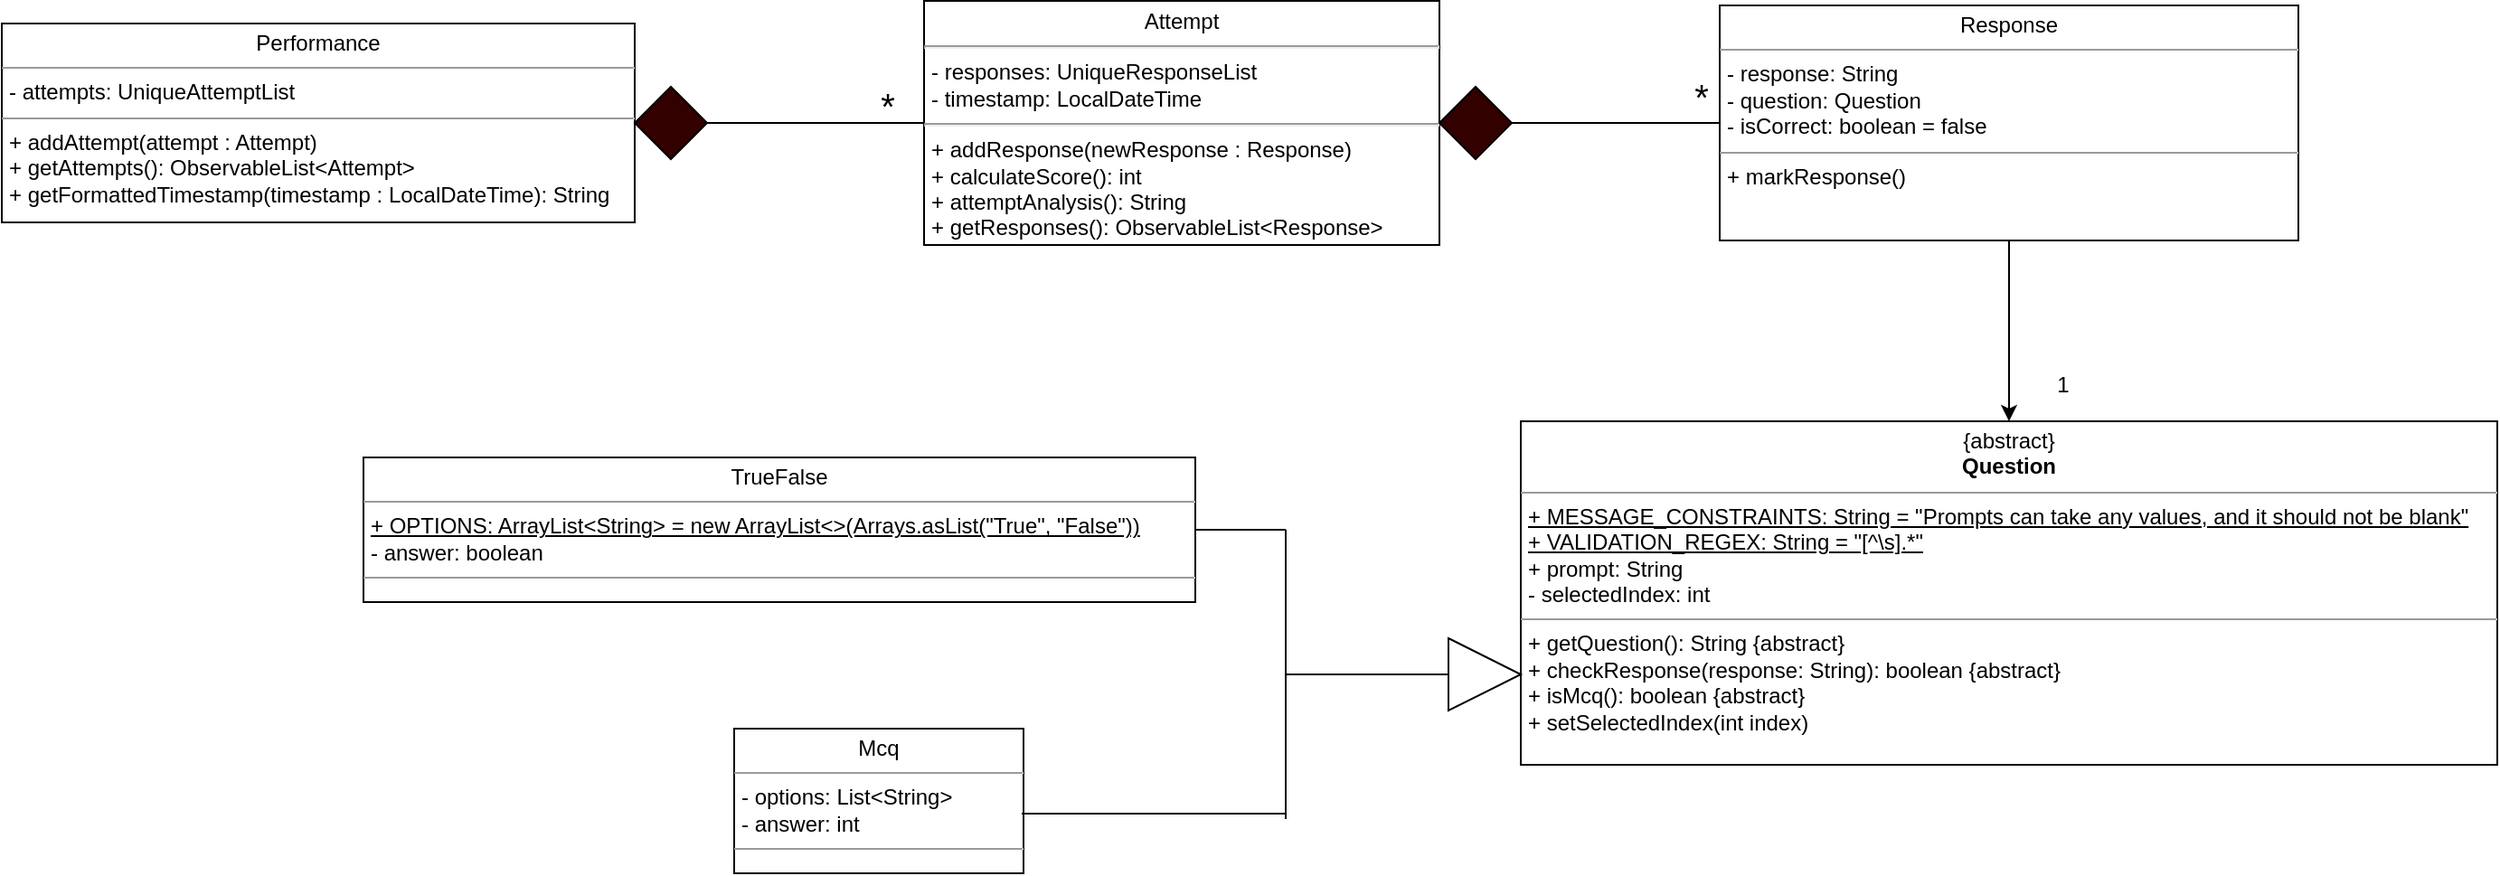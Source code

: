 <mxfile version="13.9.2" type="google"><diagram name="Page-1" id="c4acf3e9-155e-7222-9cf6-157b1a14988f"><mxGraphModel dx="1963" dy="1706" grid="1" gridSize="10" guides="1" tooltips="1" connect="1" arrows="1" fold="1" page="1" pageScale="1" pageWidth="850" pageHeight="1100" background="#ffffff" math="0" shadow="0"><root><mxCell id="0"/><mxCell id="1" parent="0"/><mxCell id="5d2195bd80daf111-18" value="&lt;p style=&quot;margin: 0px ; margin-top: 4px ; text-align: center&quot;&gt;Performance&lt;/p&gt;&lt;hr size=&quot;1&quot;&gt;&lt;p style=&quot;margin: 0px ; margin-left: 4px&quot;&gt;- attempts: UniqueAttemptList&lt;br&gt;&lt;/p&gt;&lt;hr size=&quot;1&quot;&gt;&lt;p style=&quot;margin: 0px ; margin-left: 4px&quot;&gt;+ addAttempt(attempt : Attempt)&lt;br&gt;+ getAttempts(): ObservableList&amp;lt;Attempt&amp;gt;&lt;/p&gt;&lt;p style=&quot;margin: 0px ; margin-left: 4px&quot;&gt;+ getFormattedTimestamp(timestamp : LocalDateTime): String&amp;nbsp;&lt;/p&gt;" style="verticalAlign=top;align=left;overflow=fill;fontSize=12;fontFamily=Helvetica;html=1;rounded=0;shadow=0;comic=0;labelBackgroundColor=none;strokeWidth=1" parent="1" vertex="1"><mxGeometry x="-60" y="-570" width="350" height="110" as="geometry"/></mxCell><mxCell id="rQSsygDJTWPHqSbM8r_8-1" value="&lt;p style=&quot;margin: 4px 0px 0px ; text-align: center ; font-size: 12px&quot;&gt;Attempt&lt;/p&gt;&lt;hr style=&quot;font-size: 12px&quot;&gt;&lt;p style=&quot;margin: 0px 0px 0px 4px ; font-size: 12px&quot;&gt;- responses: UniqueResponseList&lt;br style=&quot;font-size: 12px&quot;&gt;&lt;/p&gt;&lt;p style=&quot;margin: 0px 0px 0px 4px ; font-size: 12px&quot;&gt;- timestamp: LocalDateTime&lt;/p&gt;&lt;hr style=&quot;font-size: 12px&quot;&gt;&lt;p style=&quot;margin: 0px 0px 0px 4px ; font-size: 12px&quot;&gt;+ addResponse(newResponse : Response)&lt;br style=&quot;font-size: 12px&quot;&gt;+ calculateScore(): int&lt;/p&gt;&lt;p style=&quot;margin: 0px 0px 0px 4px ; font-size: 12px&quot;&gt;+ attemptAnalysis(): String&lt;/p&gt;&lt;p style=&quot;margin: 0px 0px 0px 4px ; font-size: 12px&quot;&gt;+ getResponses(): ObservableList&amp;lt;Response&amp;gt;&lt;/p&gt;" style="verticalAlign=top;align=left;overflow=fill;fontSize=12;fontFamily=Helvetica;html=1;rounded=0;shadow=0;comic=0;labelBackgroundColor=none;strokeWidth=1" vertex="1" parent="1"><mxGeometry x="450" y="-582.5" width="285" height="135" as="geometry"/></mxCell><mxCell id="rQSsygDJTWPHqSbM8r_8-16" style="edgeStyle=orthogonalEdgeStyle;rounded=0;orthogonalLoop=1;jettySize=auto;html=1;exitX=0.5;exitY=1;exitDx=0;exitDy=0;entryX=0.5;entryY=0;entryDx=0;entryDy=0;" edge="1" parent="1" source="rQSsygDJTWPHqSbM8r_8-2" target="rQSsygDJTWPHqSbM8r_8-3"><mxGeometry relative="1" as="geometry"/></mxCell><mxCell id="rQSsygDJTWPHqSbM8r_8-2" value="&lt;p style=&quot;margin: 0px ; margin-top: 4px ; text-align: center&quot;&gt;Response&lt;/p&gt;&lt;hr size=&quot;1&quot;&gt;&lt;p style=&quot;margin: 0px ; margin-left: 4px&quot;&gt;- response: String&lt;br&gt;&lt;/p&gt;&lt;p style=&quot;margin: 0px ; margin-left: 4px&quot;&gt;- question: Question&lt;/p&gt;&lt;p style=&quot;margin: 0px ; margin-left: 4px&quot;&gt;- isCorrect: boolean = false&lt;/p&gt;&lt;hr size=&quot;1&quot;&gt;&lt;p style=&quot;margin: 0px ; margin-left: 4px&quot;&gt;+ markResponse()&lt;/p&gt;" style="verticalAlign=top;align=left;overflow=fill;fontSize=12;fontFamily=Helvetica;html=1;rounded=0;shadow=0;comic=0;labelBackgroundColor=none;strokeWidth=1" vertex="1" parent="1"><mxGeometry x="890" y="-580" width="320" height="130" as="geometry"/></mxCell><mxCell id="rQSsygDJTWPHqSbM8r_8-3" value="&lt;p style=&quot;margin: 0px ; margin-top: 4px ; text-align: center&quot;&gt;{abstract}&lt;br&gt;&lt;b&gt;Question&lt;/b&gt;&lt;/p&gt;&lt;hr size=&quot;1&quot;&gt;&lt;p style=&quot;margin: 0px ; margin-left: 4px&quot;&gt;&lt;u&gt;+ MESSAGE_CONSTRAINTS: String = &quot;Prompts can take any values, and it should not be blank&quot;&lt;br&gt;+ VALIDATION_REGEX: String =&amp;nbsp;&quot;[^\\s].*&quot;&lt;/u&gt;&lt;/p&gt;&lt;p style=&quot;margin: 0px ; margin-left: 4px&quot;&gt;+ prompt: String&lt;/p&gt;&lt;p style=&quot;margin: 0px ; margin-left: 4px&quot;&gt;- selectedIndex: int&lt;/p&gt;&lt;hr size=&quot;1&quot;&gt;&lt;p style=&quot;margin: 0px ; margin-left: 4px&quot;&gt;&lt;span&gt;+ getQuestion(): String {abstract}&lt;/span&gt;&lt;/p&gt;&lt;p style=&quot;margin: 0px ; margin-left: 4px&quot;&gt;&lt;span&gt;+&amp;nbsp;checkResponse(response: String): boolean {abstract}&lt;/span&gt;&lt;br&gt;&lt;/p&gt;&lt;p style=&quot;margin: 0px ; margin-left: 4px&quot;&gt;+ isMcq(): boolean {abstract}&lt;/p&gt;&lt;p style=&quot;margin: 0px ; margin-left: 4px&quot;&gt;+&amp;nbsp;setSelectedIndex(int index)&lt;/p&gt;&lt;p style=&quot;margin: 0px ; margin-left: 4px&quot;&gt;&lt;br&gt;&lt;/p&gt;" style="verticalAlign=top;align=left;overflow=fill;fontSize=12;fontFamily=Helvetica;html=1;rounded=0;shadow=0;comic=0;labelBackgroundColor=none;strokeWidth=1" vertex="1" parent="1"><mxGeometry x="780" y="-350" width="540" height="190" as="geometry"/></mxCell><mxCell id="rQSsygDJTWPHqSbM8r_8-4" value="&lt;p style=&quot;margin: 0px ; margin-top: 4px ; text-align: center&quot;&gt;TrueFalse&lt;/p&gt;&lt;hr size=&quot;1&quot;&gt;&lt;p style=&quot;margin: 0px ; margin-left: 4px&quot;&gt;&lt;u&gt;+ OPTIONS: ArrayList&amp;lt;String&amp;gt; = new ArrayList&amp;lt;&amp;gt;(Arrays.asList(&quot;True&quot;, &quot;False&quot;))&lt;/u&gt;&lt;/p&gt;&lt;p style=&quot;margin: 0px ; margin-left: 4px&quot;&gt;&lt;span&gt;- answer: boolean&lt;/span&gt;&lt;/p&gt;&lt;hr size=&quot;1&quot;&gt;&lt;p style=&quot;margin: 0px ; margin-left: 4px&quot;&gt;&lt;br&gt;&lt;/p&gt;" style="verticalAlign=top;align=left;overflow=fill;fontSize=12;fontFamily=Helvetica;html=1;rounded=0;shadow=0;comic=0;labelBackgroundColor=none;strokeWidth=1" vertex="1" parent="1"><mxGeometry x="140" y="-330" width="460" height="80" as="geometry"/></mxCell><mxCell id="rQSsygDJTWPHqSbM8r_8-5" value="&lt;p style=&quot;margin: 0px ; margin-top: 4px ; text-align: center&quot;&gt;Mcq&lt;/p&gt;&lt;hr size=&quot;1&quot;&gt;&lt;p style=&quot;margin: 0px ; margin-left: 4px&quot;&gt;- options: List&amp;lt;String&amp;gt;&lt;/p&gt;&lt;p style=&quot;margin: 0px ; margin-left: 4px&quot;&gt;&lt;span&gt;- answer: int&lt;/span&gt;&lt;/p&gt;&lt;hr size=&quot;1&quot;&gt;&lt;p style=&quot;margin: 0px ; margin-left: 4px&quot;&gt;&lt;br&gt;&lt;/p&gt;" style="verticalAlign=top;align=left;overflow=fill;fontSize=12;fontFamily=Helvetica;html=1;rounded=0;shadow=0;comic=0;labelBackgroundColor=none;strokeWidth=1" vertex="1" parent="1"><mxGeometry x="345" y="-180" width="160" height="80" as="geometry"/></mxCell><mxCell id="rQSsygDJTWPHqSbM8r_8-11" value="" style="triangle;whiteSpace=wrap;html=1;" vertex="1" parent="1"><mxGeometry x="740" y="-230" width="40" height="40" as="geometry"/></mxCell><mxCell id="rQSsygDJTWPHqSbM8r_8-12" value="" style="endArrow=none;html=1;exitX=1;exitY=0.5;exitDx=0;exitDy=0;" edge="1" parent="1" source="rQSsygDJTWPHqSbM8r_8-4"><mxGeometry width="50" height="50" relative="1" as="geometry"><mxPoint x="500" y="-270" as="sourcePoint"/><mxPoint x="650" y="-290" as="targetPoint"/></mxGeometry></mxCell><mxCell id="rQSsygDJTWPHqSbM8r_8-13" value="" style="endArrow=none;html=1;exitX=0.994;exitY=0.588;exitDx=0;exitDy=0;exitPerimeter=0;" edge="1" parent="1" source="rQSsygDJTWPHqSbM8r_8-5"><mxGeometry width="50" height="50" relative="1" as="geometry"><mxPoint x="500" y="-270" as="sourcePoint"/><mxPoint x="650" y="-133" as="targetPoint"/></mxGeometry></mxCell><mxCell id="rQSsygDJTWPHqSbM8r_8-14" value="" style="endArrow=none;html=1;" edge="1" parent="1"><mxGeometry width="50" height="50" relative="1" as="geometry"><mxPoint x="650" y="-130" as="sourcePoint"/><mxPoint x="650" y="-290" as="targetPoint"/></mxGeometry></mxCell><mxCell id="rQSsygDJTWPHqSbM8r_8-15" value="" style="endArrow=none;html=1;entryX=0;entryY=0.5;entryDx=0;entryDy=0;" edge="1" parent="1" target="rQSsygDJTWPHqSbM8r_8-11"><mxGeometry width="50" height="50" relative="1" as="geometry"><mxPoint x="650" y="-210" as="sourcePoint"/><mxPoint x="550" y="-320" as="targetPoint"/></mxGeometry></mxCell><mxCell id="rQSsygDJTWPHqSbM8r_8-17" value="" style="rhombus;whiteSpace=wrap;html=1;fillColor=#330000;" vertex="1" parent="1"><mxGeometry x="735" y="-535" width="40" height="40" as="geometry"/></mxCell><mxCell id="rQSsygDJTWPHqSbM8r_8-19" value="" style="endArrow=none;html=1;entryX=1;entryY=0.5;entryDx=0;entryDy=0;exitX=0;exitY=0.5;exitDx=0;exitDy=0;" edge="1" parent="1" source="rQSsygDJTWPHqSbM8r_8-2" target="rQSsygDJTWPHqSbM8r_8-17"><mxGeometry width="50" height="50" relative="1" as="geometry"><mxPoint x="630" y="-380" as="sourcePoint"/><mxPoint x="680" y="-430" as="targetPoint"/></mxGeometry></mxCell><mxCell id="rQSsygDJTWPHqSbM8r_8-20" value="" style="rhombus;whiteSpace=wrap;html=1;fillColor=#330000;" vertex="1" parent="1"><mxGeometry x="290" y="-535" width="40" height="40" as="geometry"/></mxCell><mxCell id="rQSsygDJTWPHqSbM8r_8-21" value="" style="endArrow=none;html=1;entryX=1;entryY=0.5;entryDx=0;entryDy=0;exitX=0;exitY=0.5;exitDx=0;exitDy=0;" edge="1" parent="1" source="rQSsygDJTWPHqSbM8r_8-1" target="rQSsygDJTWPHqSbM8r_8-20"><mxGeometry width="50" height="50" relative="1" as="geometry"><mxPoint x="483" y="-500" as="sourcePoint"/><mxPoint x="368" y="-500" as="targetPoint"/></mxGeometry></mxCell><mxCell id="rQSsygDJTWPHqSbM8r_8-22" value="1" style="text;html=1;strokeColor=none;fillColor=none;align=center;verticalAlign=middle;whiteSpace=wrap;rounded=0;" vertex="1" parent="1"><mxGeometry x="1060" y="-380" width="40" height="20" as="geometry"/></mxCell><mxCell id="rQSsygDJTWPHqSbM8r_8-24" value="*" style="text;html=1;strokeColor=none;fillColor=none;align=center;verticalAlign=middle;whiteSpace=wrap;rounded=0;fontSize=20;" vertex="1" parent="1"><mxGeometry x="410" y="-535" width="40" height="20" as="geometry"/></mxCell><mxCell id="rQSsygDJTWPHqSbM8r_8-25" value="*" style="text;html=1;strokeColor=none;fillColor=none;align=center;verticalAlign=middle;whiteSpace=wrap;rounded=0;fontSize=20;" vertex="1" parent="1"><mxGeometry x="860" y="-540" width="40" height="20" as="geometry"/></mxCell></root></mxGraphModel></diagram></mxfile>
